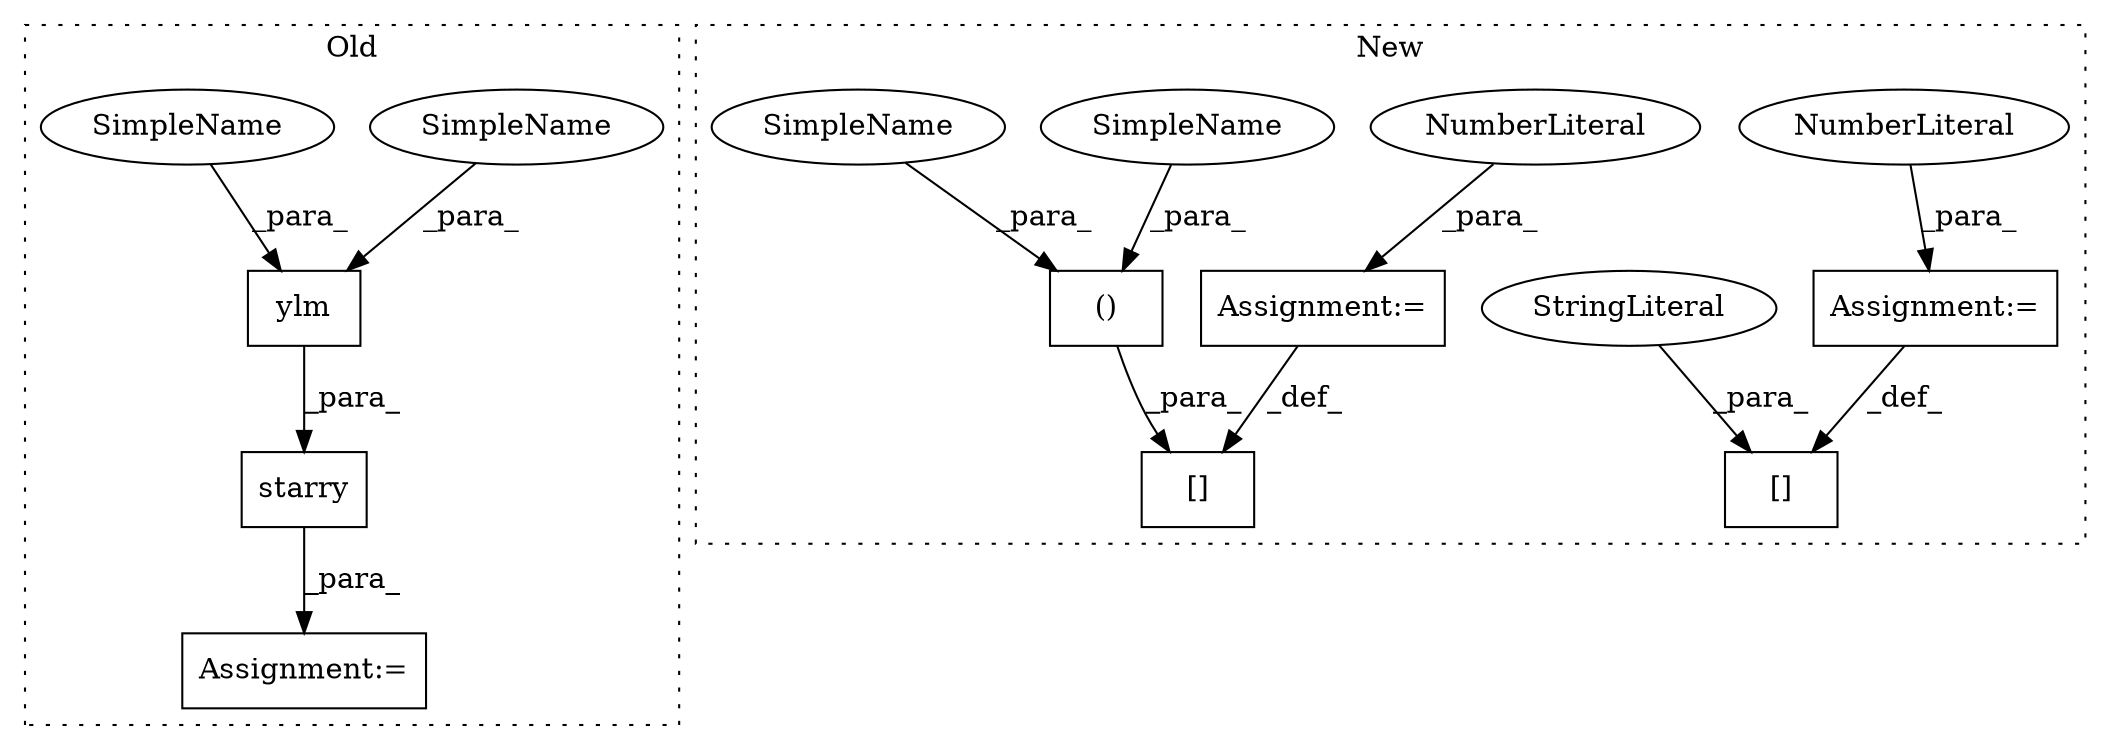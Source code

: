 digraph G {
subgraph cluster0 {
1 [label="starry" a="32" s="1772,1787" l="7,1" shape="box"];
4 [label="ylm" a="32" s="1779,1786" l="4,1" shape="box"];
5 [label="Assignment:=" a="7" s="1771" l="1" shape="box"];
12 [label="SimpleName" a="42" s="1783" l="1" shape="ellipse"];
14 [label="SimpleName" a="42" s="1785" l="1" shape="ellipse"];
label = "Old";
style="dotted";
}
subgraph cluster1 {
2 [label="[]" a="2" s="1786,1817" l="16,2" shape="box"];
3 [label="()" a="106" s="1802" l="15" shape="box"];
6 [label="Assignment:=" a="7" s="1819" l="1" shape="box"];
7 [label="NumberLiteral" a="34" s="1820" l="1" shape="ellipse"];
8 [label="Assignment:=" a="7" s="1774" l="1" shape="box"];
9 [label="[]" a="2" s="1750,1773" l="7,1" shape="box"];
10 [label="NumberLiteral" a="34" s="1775" l="1" shape="ellipse"];
11 [label="StringLiteral" a="45" s="1757" l="16" shape="ellipse"];
13 [label="SimpleName" a="42" s="1802" l="1" shape="ellipse"];
15 [label="SimpleName" a="42" s="1816" l="1" shape="ellipse"];
label = "New";
style="dotted";
}
1 -> 5 [label="_para_"];
3 -> 2 [label="_para_"];
4 -> 1 [label="_para_"];
6 -> 2 [label="_def_"];
7 -> 6 [label="_para_"];
8 -> 9 [label="_def_"];
10 -> 8 [label="_para_"];
11 -> 9 [label="_para_"];
12 -> 4 [label="_para_"];
13 -> 3 [label="_para_"];
14 -> 4 [label="_para_"];
15 -> 3 [label="_para_"];
}